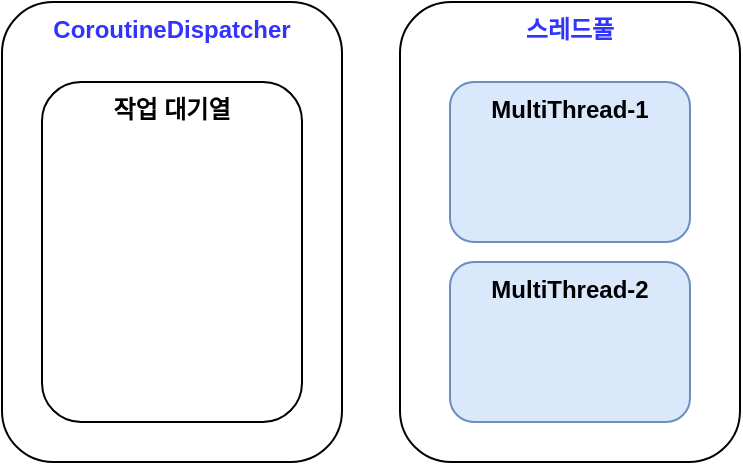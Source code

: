 <mxfile version="26.1.1">
  <diagram name="Page-1" id="RpCAkO_Q13Rnyirr_zt9">
    <mxGraphModel dx="1114" dy="878" grid="1" gridSize="10" guides="1" tooltips="1" connect="1" arrows="1" fold="1" page="1" pageScale="1" pageWidth="827" pageHeight="1169" math="0" shadow="0">
      <root>
        <mxCell id="0" />
        <mxCell id="1" parent="0" />
        <mxCell id="7swilRS1QkQL8q07aPz8-1" value="스레드풀" style="rounded=1;whiteSpace=wrap;html=1;fontStyle=1;verticalAlign=top;fontColor=#3333FF;" vertex="1" parent="1">
          <mxGeometry x="329" y="170" width="170" height="230" as="geometry" />
        </mxCell>
        <mxCell id="7swilRS1QkQL8q07aPz8-2" value="MultiThread-1" style="rounded=1;whiteSpace=wrap;html=1;verticalAlign=top;fontStyle=1;fillColor=#dae8fc;strokeColor=#6c8ebf;" vertex="1" parent="1">
          <mxGeometry x="354" y="210" width="120" height="80" as="geometry" />
        </mxCell>
        <mxCell id="7swilRS1QkQL8q07aPz8-3" value="CoroutineDispatcher" style="rounded=1;whiteSpace=wrap;html=1;fontStyle=1;verticalAlign=top;fontColor=#3333FF;" vertex="1" parent="1">
          <mxGeometry x="130" y="170" width="170" height="230" as="geometry" />
        </mxCell>
        <mxCell id="7swilRS1QkQL8q07aPz8-4" value="작업 대기열" style="rounded=1;whiteSpace=wrap;html=1;fontStyle=1;verticalAlign=top;" vertex="1" parent="1">
          <mxGeometry x="150" y="210" width="130" height="170" as="geometry" />
        </mxCell>
        <mxCell id="7swilRS1QkQL8q07aPz8-5" value="MultiThread-2" style="rounded=1;whiteSpace=wrap;html=1;verticalAlign=top;fontStyle=1;fillColor=#dae8fc;strokeColor=#6c8ebf;" vertex="1" parent="1">
          <mxGeometry x="354" y="300" width="120" height="80" as="geometry" />
        </mxCell>
      </root>
    </mxGraphModel>
  </diagram>
</mxfile>
